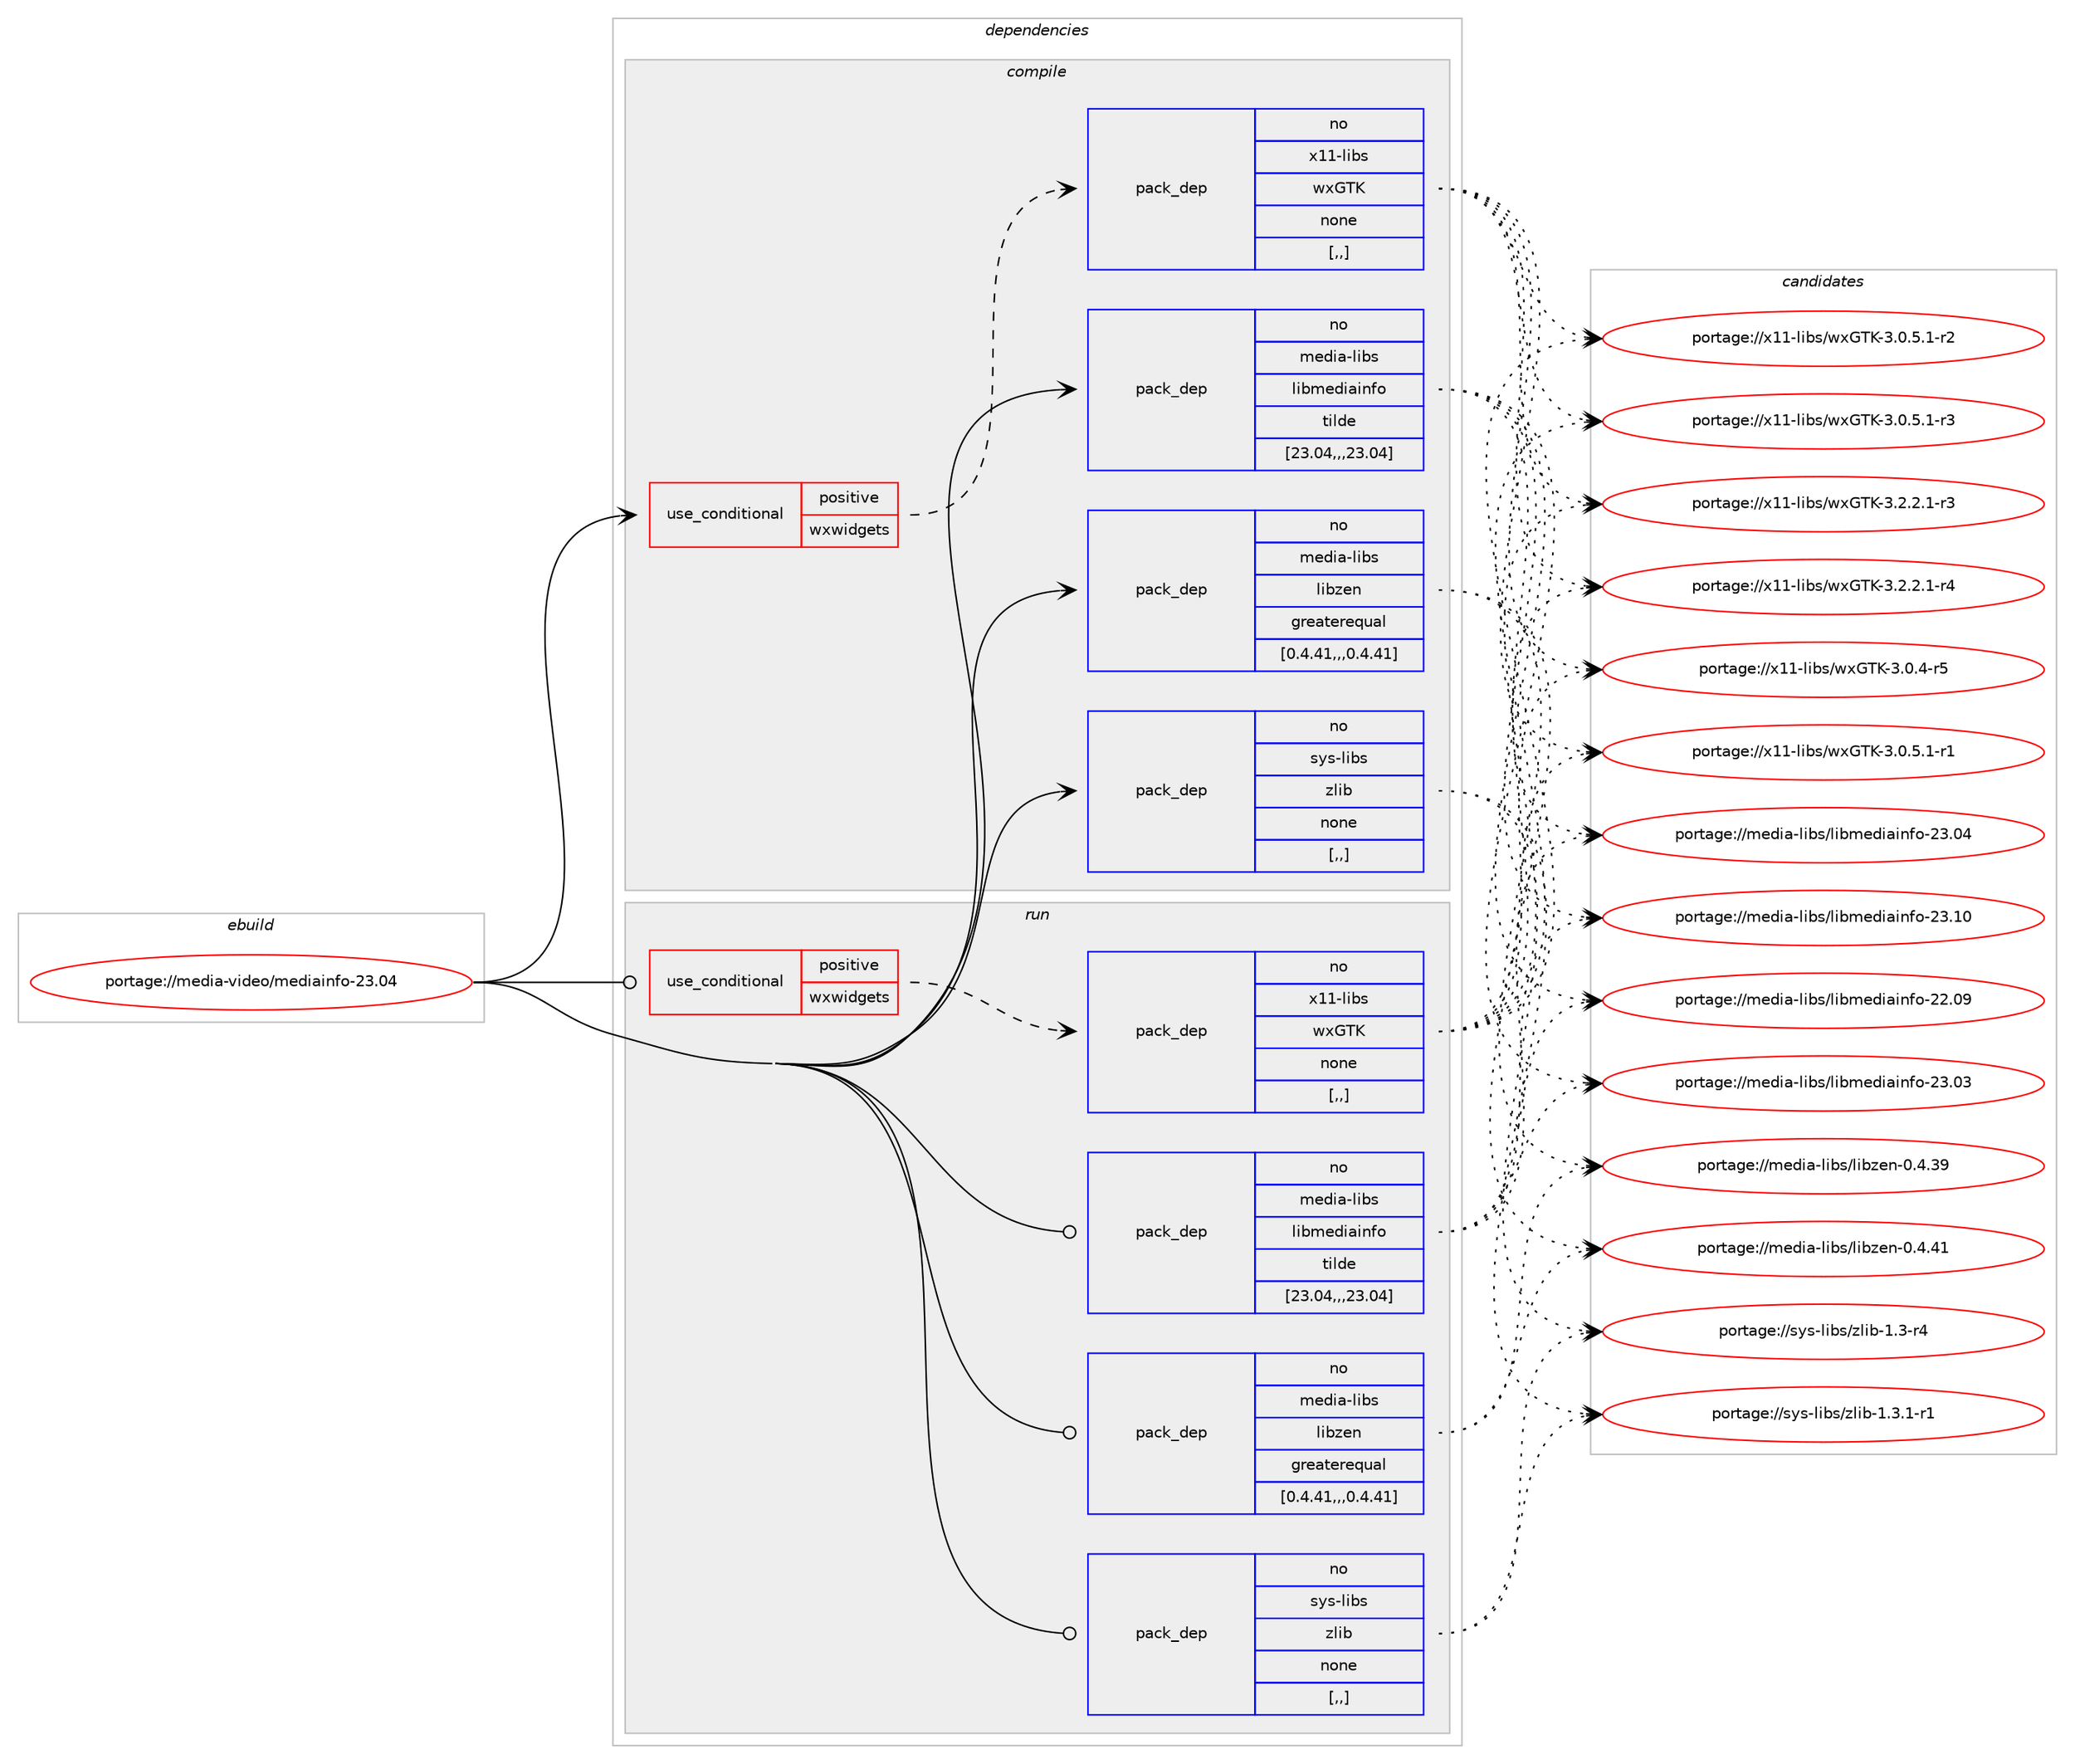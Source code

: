digraph prolog {

# *************
# Graph options
# *************

newrank=true;
concentrate=true;
compound=true;
graph [rankdir=LR,fontname=Helvetica,fontsize=10,ranksep=1.5];#, ranksep=2.5, nodesep=0.2];
edge  [arrowhead=vee];
node  [fontname=Helvetica,fontsize=10];

# **********
# The ebuild
# **********

subgraph cluster_leftcol {
color=gray;
rank=same;
label=<<i>ebuild</i>>;
id [label="portage://media-video/mediainfo-23.04", color=red, width=4, href="../media-video/mediainfo-23.04.svg"];
}

# ****************
# The dependencies
# ****************

subgraph cluster_midcol {
color=gray;
label=<<i>dependencies</i>>;
subgraph cluster_compile {
fillcolor="#eeeeee";
style=filled;
label=<<i>compile</i>>;
subgraph cond82296 {
dependency322189 [label=<<TABLE BORDER="0" CELLBORDER="1" CELLSPACING="0" CELLPADDING="4"><TR><TD ROWSPAN="3" CELLPADDING="10">use_conditional</TD></TR><TR><TD>positive</TD></TR><TR><TD>wxwidgets</TD></TR></TABLE>>, shape=none, color=red];
subgraph pack237431 {
dependency322190 [label=<<TABLE BORDER="0" CELLBORDER="1" CELLSPACING="0" CELLPADDING="4" WIDTH="220"><TR><TD ROWSPAN="6" CELLPADDING="30">pack_dep</TD></TR><TR><TD WIDTH="110">no</TD></TR><TR><TD>x11-libs</TD></TR><TR><TD>wxGTK</TD></TR><TR><TD>none</TD></TR><TR><TD>[,,]</TD></TR></TABLE>>, shape=none, color=blue];
}
dependency322189:e -> dependency322190:w [weight=20,style="dashed",arrowhead="vee"];
}
id:e -> dependency322189:w [weight=20,style="solid",arrowhead="vee"];
subgraph pack237432 {
dependency322191 [label=<<TABLE BORDER="0" CELLBORDER="1" CELLSPACING="0" CELLPADDING="4" WIDTH="220"><TR><TD ROWSPAN="6" CELLPADDING="30">pack_dep</TD></TR><TR><TD WIDTH="110">no</TD></TR><TR><TD>media-libs</TD></TR><TR><TD>libmediainfo</TD></TR><TR><TD>tilde</TD></TR><TR><TD>[23.04,,,23.04]</TD></TR></TABLE>>, shape=none, color=blue];
}
id:e -> dependency322191:w [weight=20,style="solid",arrowhead="vee"];
subgraph pack237433 {
dependency322192 [label=<<TABLE BORDER="0" CELLBORDER="1" CELLSPACING="0" CELLPADDING="4" WIDTH="220"><TR><TD ROWSPAN="6" CELLPADDING="30">pack_dep</TD></TR><TR><TD WIDTH="110">no</TD></TR><TR><TD>media-libs</TD></TR><TR><TD>libzen</TD></TR><TR><TD>greaterequal</TD></TR><TR><TD>[0.4.41,,,0.4.41]</TD></TR></TABLE>>, shape=none, color=blue];
}
id:e -> dependency322192:w [weight=20,style="solid",arrowhead="vee"];
subgraph pack237434 {
dependency322193 [label=<<TABLE BORDER="0" CELLBORDER="1" CELLSPACING="0" CELLPADDING="4" WIDTH="220"><TR><TD ROWSPAN="6" CELLPADDING="30">pack_dep</TD></TR><TR><TD WIDTH="110">no</TD></TR><TR><TD>sys-libs</TD></TR><TR><TD>zlib</TD></TR><TR><TD>none</TD></TR><TR><TD>[,,]</TD></TR></TABLE>>, shape=none, color=blue];
}
id:e -> dependency322193:w [weight=20,style="solid",arrowhead="vee"];
}
subgraph cluster_compileandrun {
fillcolor="#eeeeee";
style=filled;
label=<<i>compile and run</i>>;
}
subgraph cluster_run {
fillcolor="#eeeeee";
style=filled;
label=<<i>run</i>>;
subgraph cond82297 {
dependency322194 [label=<<TABLE BORDER="0" CELLBORDER="1" CELLSPACING="0" CELLPADDING="4"><TR><TD ROWSPAN="3" CELLPADDING="10">use_conditional</TD></TR><TR><TD>positive</TD></TR><TR><TD>wxwidgets</TD></TR></TABLE>>, shape=none, color=red];
subgraph pack237435 {
dependency322195 [label=<<TABLE BORDER="0" CELLBORDER="1" CELLSPACING="0" CELLPADDING="4" WIDTH="220"><TR><TD ROWSPAN="6" CELLPADDING="30">pack_dep</TD></TR><TR><TD WIDTH="110">no</TD></TR><TR><TD>x11-libs</TD></TR><TR><TD>wxGTK</TD></TR><TR><TD>none</TD></TR><TR><TD>[,,]</TD></TR></TABLE>>, shape=none, color=blue];
}
dependency322194:e -> dependency322195:w [weight=20,style="dashed",arrowhead="vee"];
}
id:e -> dependency322194:w [weight=20,style="solid",arrowhead="odot"];
subgraph pack237436 {
dependency322196 [label=<<TABLE BORDER="0" CELLBORDER="1" CELLSPACING="0" CELLPADDING="4" WIDTH="220"><TR><TD ROWSPAN="6" CELLPADDING="30">pack_dep</TD></TR><TR><TD WIDTH="110">no</TD></TR><TR><TD>media-libs</TD></TR><TR><TD>libmediainfo</TD></TR><TR><TD>tilde</TD></TR><TR><TD>[23.04,,,23.04]</TD></TR></TABLE>>, shape=none, color=blue];
}
id:e -> dependency322196:w [weight=20,style="solid",arrowhead="odot"];
subgraph pack237437 {
dependency322197 [label=<<TABLE BORDER="0" CELLBORDER="1" CELLSPACING="0" CELLPADDING="4" WIDTH="220"><TR><TD ROWSPAN="6" CELLPADDING="30">pack_dep</TD></TR><TR><TD WIDTH="110">no</TD></TR><TR><TD>media-libs</TD></TR><TR><TD>libzen</TD></TR><TR><TD>greaterequal</TD></TR><TR><TD>[0.4.41,,,0.4.41]</TD></TR></TABLE>>, shape=none, color=blue];
}
id:e -> dependency322197:w [weight=20,style="solid",arrowhead="odot"];
subgraph pack237438 {
dependency322198 [label=<<TABLE BORDER="0" CELLBORDER="1" CELLSPACING="0" CELLPADDING="4" WIDTH="220"><TR><TD ROWSPAN="6" CELLPADDING="30">pack_dep</TD></TR><TR><TD WIDTH="110">no</TD></TR><TR><TD>sys-libs</TD></TR><TR><TD>zlib</TD></TR><TR><TD>none</TD></TR><TR><TD>[,,]</TD></TR></TABLE>>, shape=none, color=blue];
}
id:e -> dependency322198:w [weight=20,style="solid",arrowhead="odot"];
}
}

# **************
# The candidates
# **************

subgraph cluster_choices {
rank=same;
color=gray;
label=<<i>candidates</i>>;

subgraph choice237431 {
color=black;
nodesep=1;
choice12049494510810598115471191207184754551464846524511453 [label="portage://x11-libs/wxGTK-3.0.4-r5", color=red, width=4,href="../x11-libs/wxGTK-3.0.4-r5.svg"];
choice120494945108105981154711912071847545514648465346494511449 [label="portage://x11-libs/wxGTK-3.0.5.1-r1", color=red, width=4,href="../x11-libs/wxGTK-3.0.5.1-r1.svg"];
choice120494945108105981154711912071847545514648465346494511450 [label="portage://x11-libs/wxGTK-3.0.5.1-r2", color=red, width=4,href="../x11-libs/wxGTK-3.0.5.1-r2.svg"];
choice120494945108105981154711912071847545514648465346494511451 [label="portage://x11-libs/wxGTK-3.0.5.1-r3", color=red, width=4,href="../x11-libs/wxGTK-3.0.5.1-r3.svg"];
choice120494945108105981154711912071847545514650465046494511451 [label="portage://x11-libs/wxGTK-3.2.2.1-r3", color=red, width=4,href="../x11-libs/wxGTK-3.2.2.1-r3.svg"];
choice120494945108105981154711912071847545514650465046494511452 [label="portage://x11-libs/wxGTK-3.2.2.1-r4", color=red, width=4,href="../x11-libs/wxGTK-3.2.2.1-r4.svg"];
dependency322190:e -> choice12049494510810598115471191207184754551464846524511453:w [style=dotted,weight="100"];
dependency322190:e -> choice120494945108105981154711912071847545514648465346494511449:w [style=dotted,weight="100"];
dependency322190:e -> choice120494945108105981154711912071847545514648465346494511450:w [style=dotted,weight="100"];
dependency322190:e -> choice120494945108105981154711912071847545514648465346494511451:w [style=dotted,weight="100"];
dependency322190:e -> choice120494945108105981154711912071847545514650465046494511451:w [style=dotted,weight="100"];
dependency322190:e -> choice120494945108105981154711912071847545514650465046494511452:w [style=dotted,weight="100"];
}
subgraph choice237432 {
color=black;
nodesep=1;
choice109101100105974510810598115471081059810910110010597105110102111455050464857 [label="portage://media-libs/libmediainfo-22.09", color=red, width=4,href="../media-libs/libmediainfo-22.09.svg"];
choice109101100105974510810598115471081059810910110010597105110102111455051464851 [label="portage://media-libs/libmediainfo-23.03", color=red, width=4,href="../media-libs/libmediainfo-23.03.svg"];
choice109101100105974510810598115471081059810910110010597105110102111455051464852 [label="portage://media-libs/libmediainfo-23.04", color=red, width=4,href="../media-libs/libmediainfo-23.04.svg"];
choice109101100105974510810598115471081059810910110010597105110102111455051464948 [label="portage://media-libs/libmediainfo-23.10", color=red, width=4,href="../media-libs/libmediainfo-23.10.svg"];
dependency322191:e -> choice109101100105974510810598115471081059810910110010597105110102111455050464857:w [style=dotted,weight="100"];
dependency322191:e -> choice109101100105974510810598115471081059810910110010597105110102111455051464851:w [style=dotted,weight="100"];
dependency322191:e -> choice109101100105974510810598115471081059810910110010597105110102111455051464852:w [style=dotted,weight="100"];
dependency322191:e -> choice109101100105974510810598115471081059810910110010597105110102111455051464948:w [style=dotted,weight="100"];
}
subgraph choice237433 {
color=black;
nodesep=1;
choice109101100105974510810598115471081059812210111045484652465157 [label="portage://media-libs/libzen-0.4.39", color=red, width=4,href="../media-libs/libzen-0.4.39.svg"];
choice109101100105974510810598115471081059812210111045484652465249 [label="portage://media-libs/libzen-0.4.41", color=red, width=4,href="../media-libs/libzen-0.4.41.svg"];
dependency322192:e -> choice109101100105974510810598115471081059812210111045484652465157:w [style=dotted,weight="100"];
dependency322192:e -> choice109101100105974510810598115471081059812210111045484652465249:w [style=dotted,weight="100"];
}
subgraph choice237434 {
color=black;
nodesep=1;
choice11512111545108105981154712210810598454946514511452 [label="portage://sys-libs/zlib-1.3-r4", color=red, width=4,href="../sys-libs/zlib-1.3-r4.svg"];
choice115121115451081059811547122108105984549465146494511449 [label="portage://sys-libs/zlib-1.3.1-r1", color=red, width=4,href="../sys-libs/zlib-1.3.1-r1.svg"];
dependency322193:e -> choice11512111545108105981154712210810598454946514511452:w [style=dotted,weight="100"];
dependency322193:e -> choice115121115451081059811547122108105984549465146494511449:w [style=dotted,weight="100"];
}
subgraph choice237435 {
color=black;
nodesep=1;
choice12049494510810598115471191207184754551464846524511453 [label="portage://x11-libs/wxGTK-3.0.4-r5", color=red, width=4,href="../x11-libs/wxGTK-3.0.4-r5.svg"];
choice120494945108105981154711912071847545514648465346494511449 [label="portage://x11-libs/wxGTK-3.0.5.1-r1", color=red, width=4,href="../x11-libs/wxGTK-3.0.5.1-r1.svg"];
choice120494945108105981154711912071847545514648465346494511450 [label="portage://x11-libs/wxGTK-3.0.5.1-r2", color=red, width=4,href="../x11-libs/wxGTK-3.0.5.1-r2.svg"];
choice120494945108105981154711912071847545514648465346494511451 [label="portage://x11-libs/wxGTK-3.0.5.1-r3", color=red, width=4,href="../x11-libs/wxGTK-3.0.5.1-r3.svg"];
choice120494945108105981154711912071847545514650465046494511451 [label="portage://x11-libs/wxGTK-3.2.2.1-r3", color=red, width=4,href="../x11-libs/wxGTK-3.2.2.1-r3.svg"];
choice120494945108105981154711912071847545514650465046494511452 [label="portage://x11-libs/wxGTK-3.2.2.1-r4", color=red, width=4,href="../x11-libs/wxGTK-3.2.2.1-r4.svg"];
dependency322195:e -> choice12049494510810598115471191207184754551464846524511453:w [style=dotted,weight="100"];
dependency322195:e -> choice120494945108105981154711912071847545514648465346494511449:w [style=dotted,weight="100"];
dependency322195:e -> choice120494945108105981154711912071847545514648465346494511450:w [style=dotted,weight="100"];
dependency322195:e -> choice120494945108105981154711912071847545514648465346494511451:w [style=dotted,weight="100"];
dependency322195:e -> choice120494945108105981154711912071847545514650465046494511451:w [style=dotted,weight="100"];
dependency322195:e -> choice120494945108105981154711912071847545514650465046494511452:w [style=dotted,weight="100"];
}
subgraph choice237436 {
color=black;
nodesep=1;
choice109101100105974510810598115471081059810910110010597105110102111455050464857 [label="portage://media-libs/libmediainfo-22.09", color=red, width=4,href="../media-libs/libmediainfo-22.09.svg"];
choice109101100105974510810598115471081059810910110010597105110102111455051464851 [label="portage://media-libs/libmediainfo-23.03", color=red, width=4,href="../media-libs/libmediainfo-23.03.svg"];
choice109101100105974510810598115471081059810910110010597105110102111455051464852 [label="portage://media-libs/libmediainfo-23.04", color=red, width=4,href="../media-libs/libmediainfo-23.04.svg"];
choice109101100105974510810598115471081059810910110010597105110102111455051464948 [label="portage://media-libs/libmediainfo-23.10", color=red, width=4,href="../media-libs/libmediainfo-23.10.svg"];
dependency322196:e -> choice109101100105974510810598115471081059810910110010597105110102111455050464857:w [style=dotted,weight="100"];
dependency322196:e -> choice109101100105974510810598115471081059810910110010597105110102111455051464851:w [style=dotted,weight="100"];
dependency322196:e -> choice109101100105974510810598115471081059810910110010597105110102111455051464852:w [style=dotted,weight="100"];
dependency322196:e -> choice109101100105974510810598115471081059810910110010597105110102111455051464948:w [style=dotted,weight="100"];
}
subgraph choice237437 {
color=black;
nodesep=1;
choice109101100105974510810598115471081059812210111045484652465157 [label="portage://media-libs/libzen-0.4.39", color=red, width=4,href="../media-libs/libzen-0.4.39.svg"];
choice109101100105974510810598115471081059812210111045484652465249 [label="portage://media-libs/libzen-0.4.41", color=red, width=4,href="../media-libs/libzen-0.4.41.svg"];
dependency322197:e -> choice109101100105974510810598115471081059812210111045484652465157:w [style=dotted,weight="100"];
dependency322197:e -> choice109101100105974510810598115471081059812210111045484652465249:w [style=dotted,weight="100"];
}
subgraph choice237438 {
color=black;
nodesep=1;
choice11512111545108105981154712210810598454946514511452 [label="portage://sys-libs/zlib-1.3-r4", color=red, width=4,href="../sys-libs/zlib-1.3-r4.svg"];
choice115121115451081059811547122108105984549465146494511449 [label="portage://sys-libs/zlib-1.3.1-r1", color=red, width=4,href="../sys-libs/zlib-1.3.1-r1.svg"];
dependency322198:e -> choice11512111545108105981154712210810598454946514511452:w [style=dotted,weight="100"];
dependency322198:e -> choice115121115451081059811547122108105984549465146494511449:w [style=dotted,weight="100"];
}
}

}
